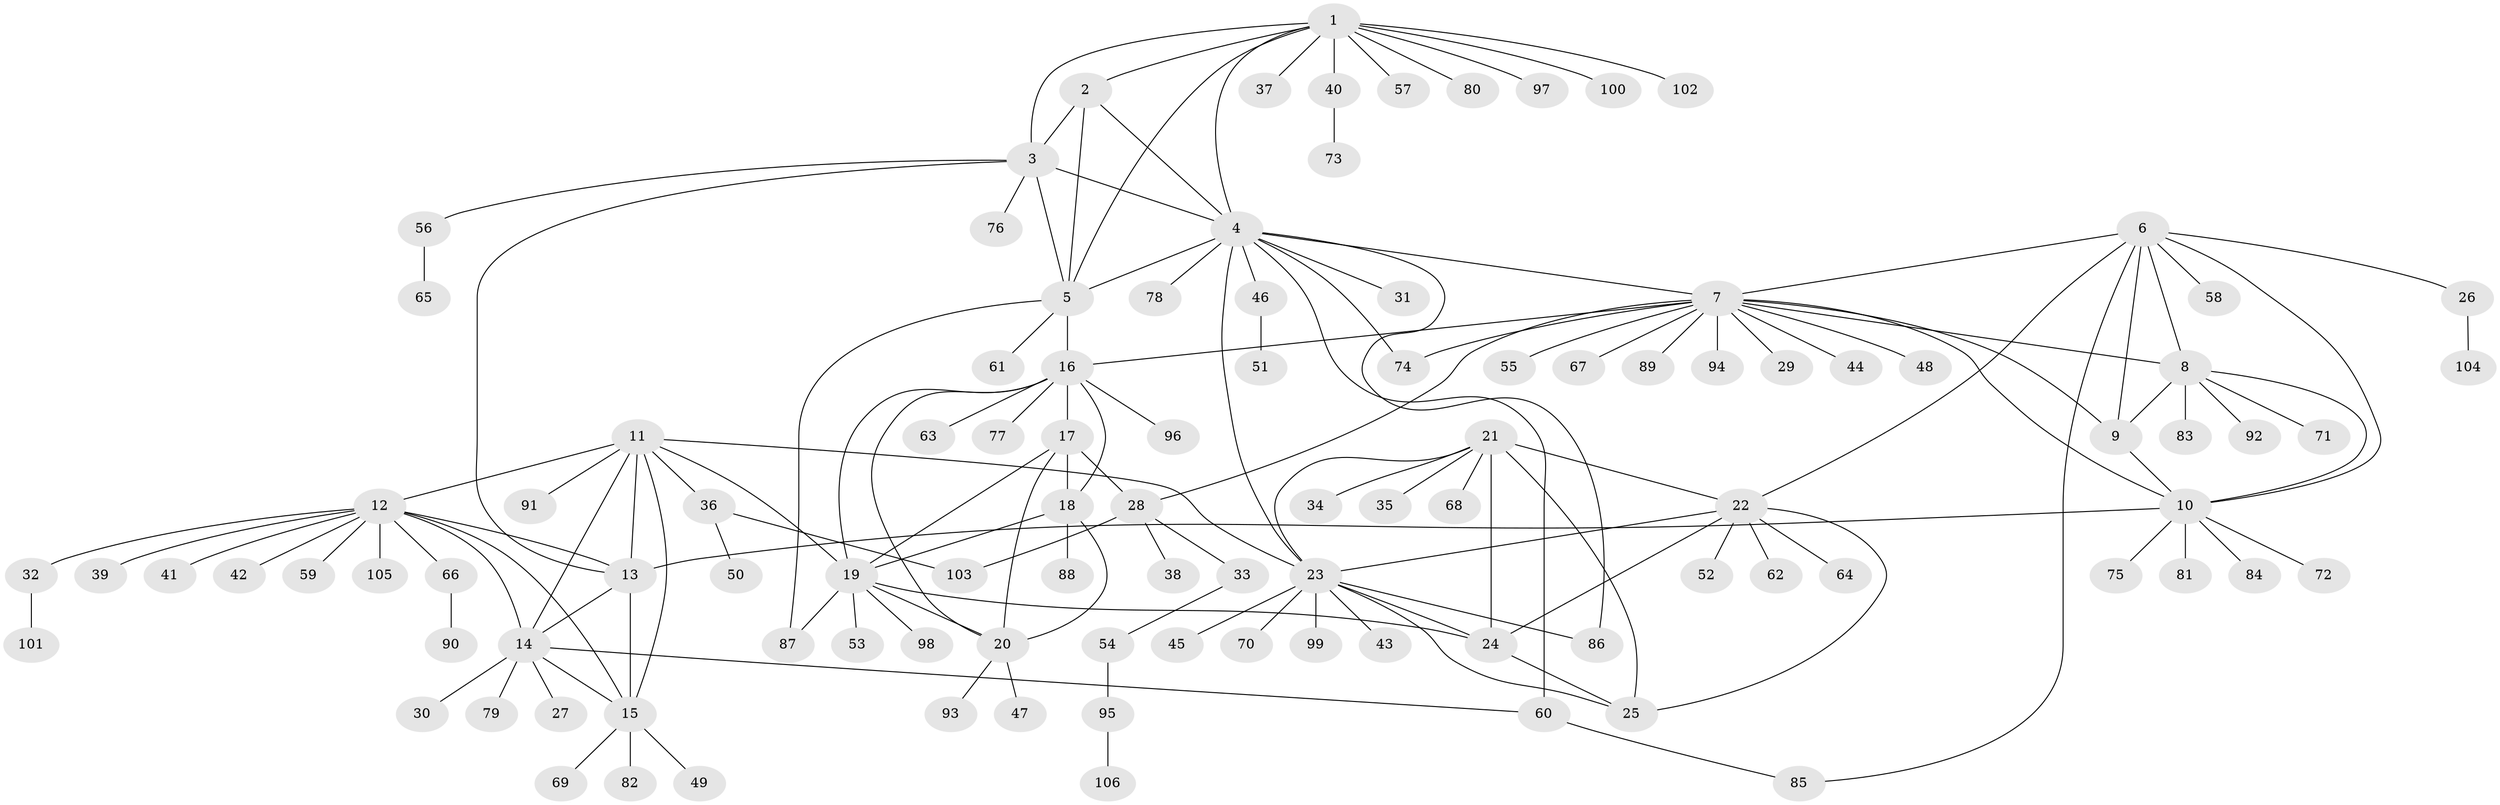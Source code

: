 // Generated by graph-tools (version 1.1) at 2025/50/03/09/25 03:50:31]
// undirected, 106 vertices, 148 edges
graph export_dot {
graph [start="1"]
  node [color=gray90,style=filled];
  1;
  2;
  3;
  4;
  5;
  6;
  7;
  8;
  9;
  10;
  11;
  12;
  13;
  14;
  15;
  16;
  17;
  18;
  19;
  20;
  21;
  22;
  23;
  24;
  25;
  26;
  27;
  28;
  29;
  30;
  31;
  32;
  33;
  34;
  35;
  36;
  37;
  38;
  39;
  40;
  41;
  42;
  43;
  44;
  45;
  46;
  47;
  48;
  49;
  50;
  51;
  52;
  53;
  54;
  55;
  56;
  57;
  58;
  59;
  60;
  61;
  62;
  63;
  64;
  65;
  66;
  67;
  68;
  69;
  70;
  71;
  72;
  73;
  74;
  75;
  76;
  77;
  78;
  79;
  80;
  81;
  82;
  83;
  84;
  85;
  86;
  87;
  88;
  89;
  90;
  91;
  92;
  93;
  94;
  95;
  96;
  97;
  98;
  99;
  100;
  101;
  102;
  103;
  104;
  105;
  106;
  1 -- 2;
  1 -- 3;
  1 -- 4;
  1 -- 5;
  1 -- 37;
  1 -- 40;
  1 -- 57;
  1 -- 80;
  1 -- 97;
  1 -- 100;
  1 -- 102;
  2 -- 3;
  2 -- 4;
  2 -- 5;
  3 -- 4;
  3 -- 5;
  3 -- 13;
  3 -- 56;
  3 -- 76;
  4 -- 5;
  4 -- 7;
  4 -- 23;
  4 -- 31;
  4 -- 46;
  4 -- 60;
  4 -- 74;
  4 -- 78;
  4 -- 86;
  5 -- 16;
  5 -- 61;
  5 -- 87;
  6 -- 7;
  6 -- 8;
  6 -- 9;
  6 -- 10;
  6 -- 22;
  6 -- 26;
  6 -- 58;
  6 -- 85;
  7 -- 8;
  7 -- 9;
  7 -- 10;
  7 -- 16;
  7 -- 28;
  7 -- 29;
  7 -- 44;
  7 -- 48;
  7 -- 55;
  7 -- 67;
  7 -- 74;
  7 -- 89;
  7 -- 94;
  8 -- 9;
  8 -- 10;
  8 -- 71;
  8 -- 83;
  8 -- 92;
  9 -- 10;
  10 -- 13;
  10 -- 72;
  10 -- 75;
  10 -- 81;
  10 -- 84;
  11 -- 12;
  11 -- 13;
  11 -- 14;
  11 -- 15;
  11 -- 19;
  11 -- 23;
  11 -- 36;
  11 -- 91;
  12 -- 13;
  12 -- 14;
  12 -- 15;
  12 -- 32;
  12 -- 39;
  12 -- 41;
  12 -- 42;
  12 -- 59;
  12 -- 66;
  12 -- 105;
  13 -- 14;
  13 -- 15;
  14 -- 15;
  14 -- 27;
  14 -- 30;
  14 -- 60;
  14 -- 79;
  15 -- 49;
  15 -- 69;
  15 -- 82;
  16 -- 17;
  16 -- 18;
  16 -- 19;
  16 -- 20;
  16 -- 63;
  16 -- 77;
  16 -- 96;
  17 -- 18;
  17 -- 19;
  17 -- 20;
  17 -- 28;
  18 -- 19;
  18 -- 20;
  18 -- 88;
  19 -- 20;
  19 -- 24;
  19 -- 53;
  19 -- 87;
  19 -- 98;
  20 -- 47;
  20 -- 93;
  21 -- 22;
  21 -- 23;
  21 -- 24;
  21 -- 25;
  21 -- 34;
  21 -- 35;
  21 -- 68;
  22 -- 23;
  22 -- 24;
  22 -- 25;
  22 -- 52;
  22 -- 62;
  22 -- 64;
  23 -- 24;
  23 -- 25;
  23 -- 43;
  23 -- 45;
  23 -- 70;
  23 -- 86;
  23 -- 99;
  24 -- 25;
  26 -- 104;
  28 -- 33;
  28 -- 38;
  28 -- 103;
  32 -- 101;
  33 -- 54;
  36 -- 50;
  36 -- 103;
  40 -- 73;
  46 -- 51;
  54 -- 95;
  56 -- 65;
  60 -- 85;
  66 -- 90;
  95 -- 106;
}
